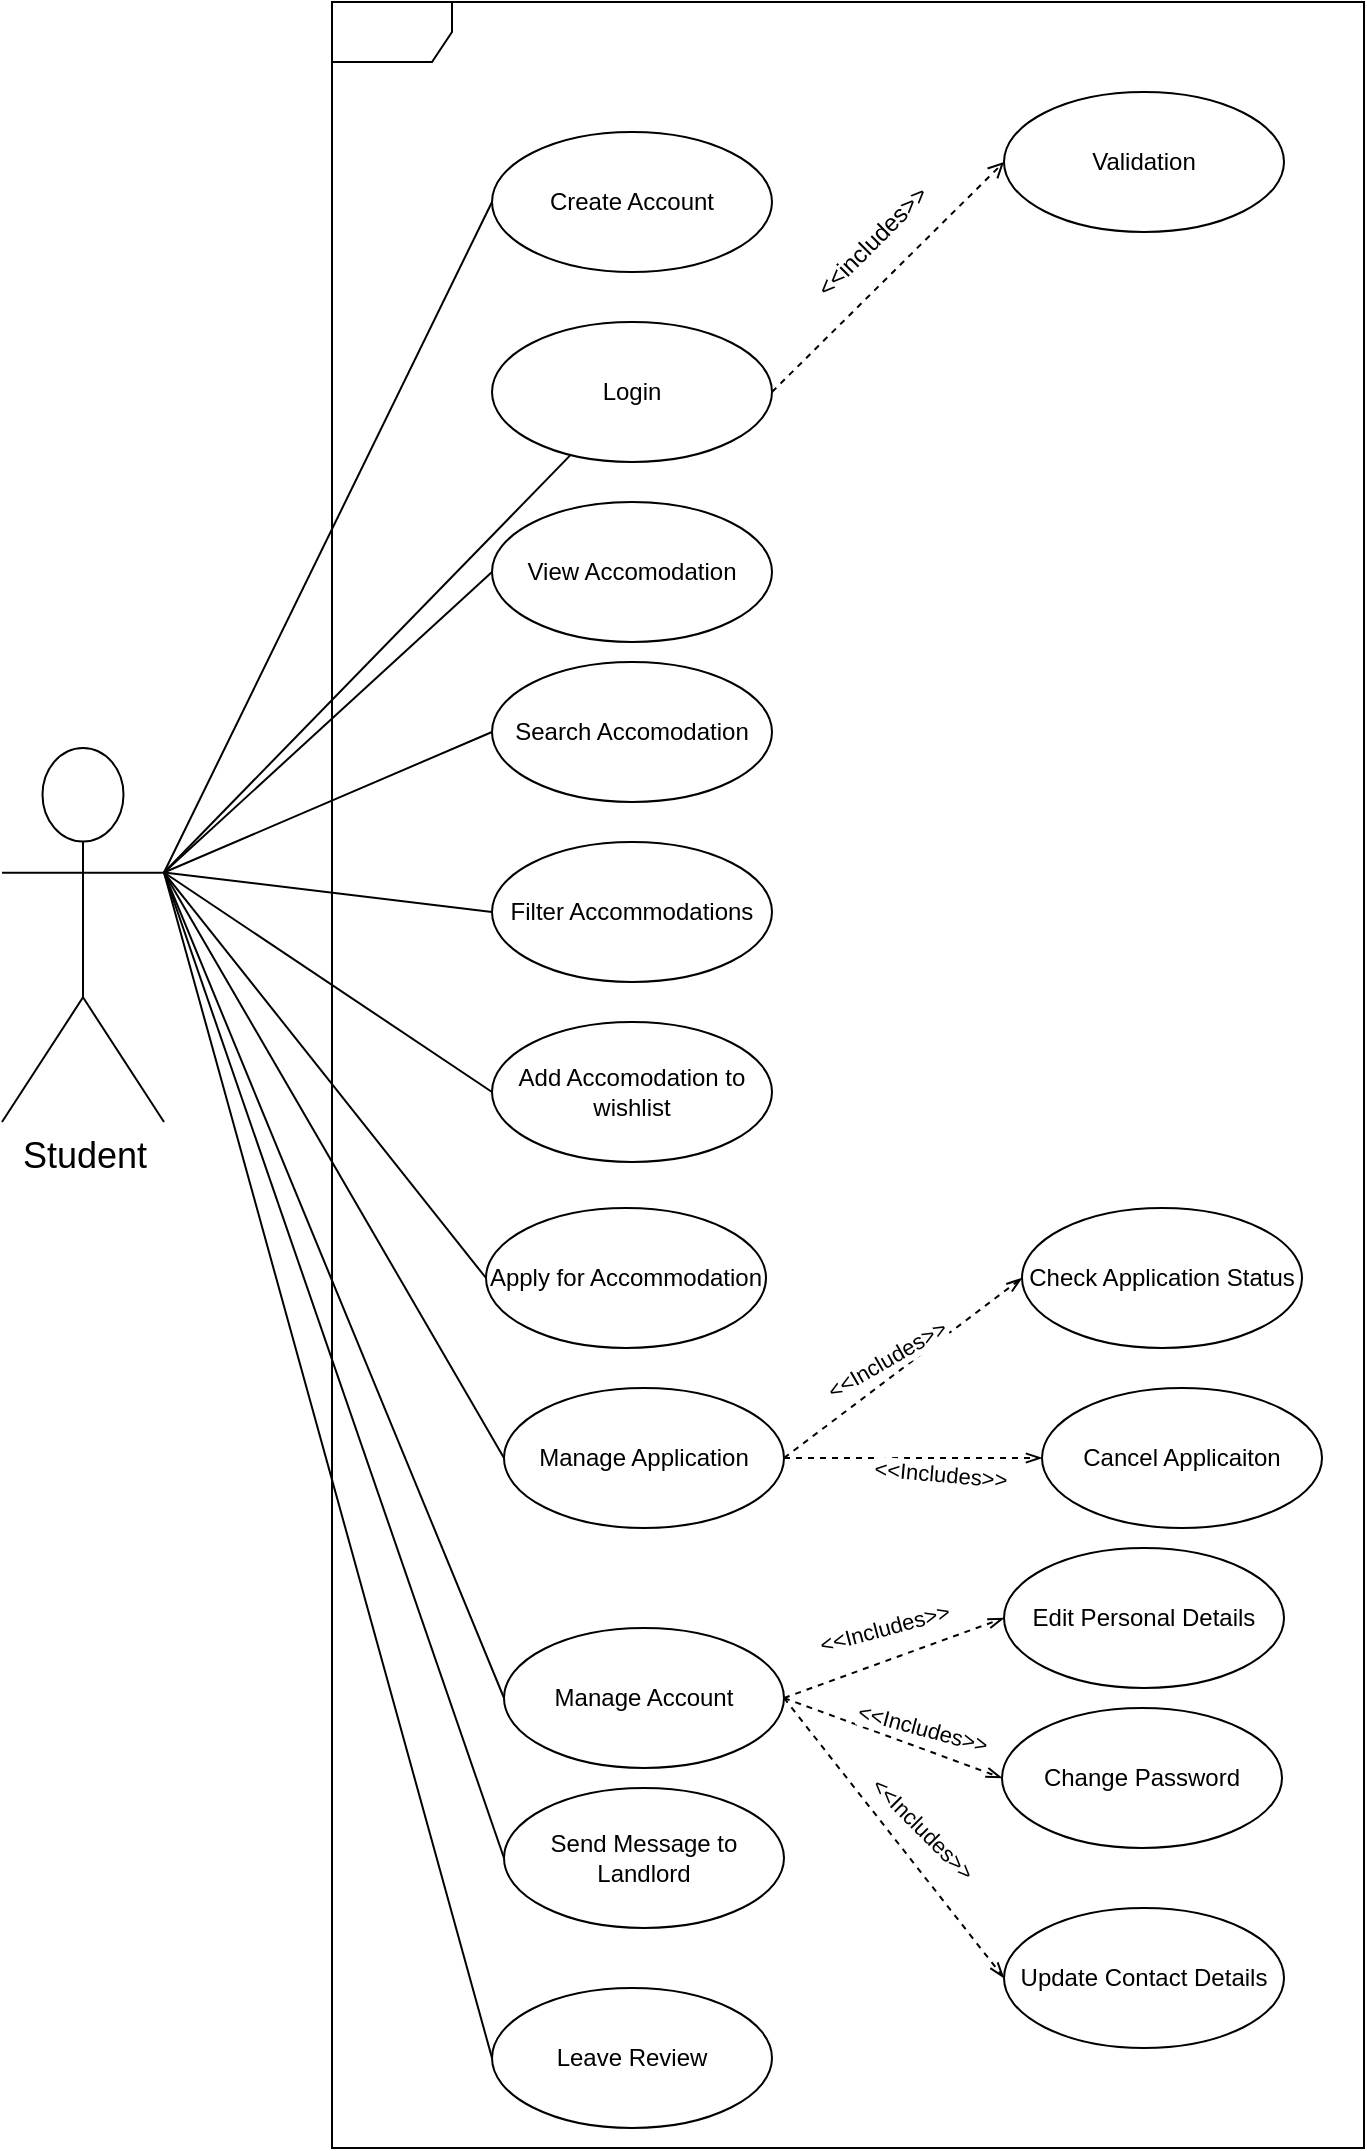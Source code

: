 <mxfile version="24.2.3" type="github">
  <diagram name="Page-1" id="rK-AMSusxKKNQ6RRBM9y">
    <mxGraphModel dx="2126" dy="812" grid="0" gridSize="10" guides="1" tooltips="1" connect="1" arrows="1" fold="1" page="1" pageScale="1" pageWidth="827" pageHeight="1169" math="0" shadow="0">
      <root>
        <mxCell id="0" />
        <mxCell id="1" parent="0" />
        <mxCell id="TJKod79dEkcCyeSPvRuY-4" style="rounded=0;orthogonalLoop=1;jettySize=auto;html=1;exitX=1;exitY=0.333;exitDx=0;exitDy=0;exitPerimeter=0;endArrow=none;endFill=0;" parent="1" source="FojOhy-D1rllTsTGri5z-2" target="TJKod79dEkcCyeSPvRuY-1" edge="1">
          <mxGeometry relative="1" as="geometry" />
        </mxCell>
        <mxCell id="TJKod79dEkcCyeSPvRuY-6" style="rounded=0;orthogonalLoop=1;jettySize=auto;html=1;exitX=1;exitY=0.333;exitDx=0;exitDy=0;exitPerimeter=0;entryX=0;entryY=0.5;entryDx=0;entryDy=0;endArrow=none;endFill=0;" parent="1" source="FojOhy-D1rllTsTGri5z-2" target="TJKod79dEkcCyeSPvRuY-2" edge="1">
          <mxGeometry relative="1" as="geometry" />
        </mxCell>
        <mxCell id="TJKod79dEkcCyeSPvRuY-9" style="rounded=0;orthogonalLoop=1;jettySize=auto;html=1;exitX=1;exitY=0.333;exitDx=0;exitDy=0;exitPerimeter=0;entryX=0;entryY=0.5;entryDx=0;entryDy=0;endArrow=none;endFill=0;" parent="1" source="FojOhy-D1rllTsTGri5z-2" target="TJKod79dEkcCyeSPvRuY-3" edge="1">
          <mxGeometry relative="1" as="geometry" />
        </mxCell>
        <mxCell id="TJKod79dEkcCyeSPvRuY-10" style="rounded=0;orthogonalLoop=1;jettySize=auto;html=1;exitX=1;exitY=0.333;exitDx=0;exitDy=0;exitPerimeter=0;entryX=0;entryY=0.5;entryDx=0;entryDy=0;endArrow=none;endFill=0;" parent="1" source="FojOhy-D1rllTsTGri5z-2" target="TJKod79dEkcCyeSPvRuY-7" edge="1">
          <mxGeometry relative="1" as="geometry" />
        </mxCell>
        <mxCell id="TJKod79dEkcCyeSPvRuY-11" style="rounded=0;orthogonalLoop=1;jettySize=auto;html=1;exitX=1;exitY=0.333;exitDx=0;exitDy=0;exitPerimeter=0;entryX=0;entryY=0.5;entryDx=0;entryDy=0;endArrow=none;endFill=0;" parent="1" source="FojOhy-D1rllTsTGri5z-2" target="TJKod79dEkcCyeSPvRuY-8" edge="1">
          <mxGeometry relative="1" as="geometry" />
        </mxCell>
        <mxCell id="TJKod79dEkcCyeSPvRuY-12" style="rounded=0;orthogonalLoop=1;jettySize=auto;html=1;exitX=1;exitY=0.333;exitDx=0;exitDy=0;exitPerimeter=0;entryX=0;entryY=0.5;entryDx=0;entryDy=0;endArrow=none;endFill=0;" parent="1" source="FojOhy-D1rllTsTGri5z-2" target="TJKod79dEkcCyeSPvRuY-13" edge="1">
          <mxGeometry relative="1" as="geometry" />
        </mxCell>
        <mxCell id="TJKod79dEkcCyeSPvRuY-15" style="rounded=0;orthogonalLoop=1;jettySize=auto;html=1;exitX=1;exitY=0.333;exitDx=0;exitDy=0;exitPerimeter=0;entryX=0;entryY=0.5;entryDx=0;entryDy=0;endArrow=none;endFill=0;" parent="1" source="FojOhy-D1rllTsTGri5z-2" target="TJKod79dEkcCyeSPvRuY-14" edge="1">
          <mxGeometry relative="1" as="geometry" />
        </mxCell>
        <mxCell id="TJKod79dEkcCyeSPvRuY-33" style="rounded=0;orthogonalLoop=1;jettySize=auto;html=1;exitX=1;exitY=0.333;exitDx=0;exitDy=0;exitPerimeter=0;entryX=0;entryY=0.5;entryDx=0;entryDy=0;endArrow=none;endFill=0;" parent="1" source="FojOhy-D1rllTsTGri5z-2" target="TJKod79dEkcCyeSPvRuY-23" edge="1">
          <mxGeometry relative="1" as="geometry" />
        </mxCell>
        <mxCell id="TJKod79dEkcCyeSPvRuY-34" style="rounded=0;orthogonalLoop=1;jettySize=auto;html=1;exitX=1;exitY=0.333;exitDx=0;exitDy=0;exitPerimeter=0;entryX=0;entryY=0.5;entryDx=0;entryDy=0;endArrow=none;endFill=0;" parent="1" source="FojOhy-D1rllTsTGri5z-2" target="TJKod79dEkcCyeSPvRuY-22" edge="1">
          <mxGeometry relative="1" as="geometry" />
        </mxCell>
        <mxCell id="TJKod79dEkcCyeSPvRuY-36" style="rounded=0;orthogonalLoop=1;jettySize=auto;html=1;exitX=1;exitY=0.333;exitDx=0;exitDy=0;exitPerimeter=0;entryX=0;entryY=0.5;entryDx=0;entryDy=0;endArrow=none;endFill=0;" parent="1" source="FojOhy-D1rllTsTGri5z-2" target="TJKod79dEkcCyeSPvRuY-35" edge="1">
          <mxGeometry relative="1" as="geometry" />
        </mxCell>
        <mxCell id="FojOhy-D1rllTsTGri5z-2" value="&lt;font style=&quot;font-size: 18px;&quot;&gt;Student&lt;/font&gt;" style="shape=umlActor;verticalLabelPosition=bottom;verticalAlign=top;html=1;" parent="1" vertex="1">
          <mxGeometry x="50" y="440" width="81" height="187" as="geometry" />
        </mxCell>
        <mxCell id="FojOhy-D1rllTsTGri5z-4" value="" style="shape=umlFrame;whiteSpace=wrap;html=1;pointerEvents=0;" parent="1" vertex="1">
          <mxGeometry x="215" y="67" width="516" height="1073" as="geometry" />
        </mxCell>
        <mxCell id="FojOhy-D1rllTsTGri5z-8" style="rounded=0;orthogonalLoop=1;jettySize=auto;html=1;exitX=1;exitY=0.5;exitDx=0;exitDy=0;entryX=0;entryY=0.5;entryDx=0;entryDy=0;endArrow=open;endFill=0;dashed=1;" parent="1" source="TJKod79dEkcCyeSPvRuY-1" target="FojOhy-D1rllTsTGri5z-7" edge="1">
          <mxGeometry relative="1" as="geometry" />
        </mxCell>
        <mxCell id="FojOhy-D1rllTsTGri5z-5" value="Create Account" style="ellipse;whiteSpace=wrap;html=1;" parent="1" vertex="1">
          <mxGeometry x="295" y="132" width="140" height="70" as="geometry" />
        </mxCell>
        <mxCell id="FojOhy-D1rllTsTGri5z-6" style="rounded=0;orthogonalLoop=1;jettySize=auto;html=1;exitX=1;exitY=0.333;exitDx=0;exitDy=0;exitPerimeter=0;entryX=0;entryY=0.5;entryDx=0;entryDy=0;endArrow=none;endFill=0;" parent="1" source="FojOhy-D1rllTsTGri5z-2" target="FojOhy-D1rllTsTGri5z-5" edge="1">
          <mxGeometry relative="1" as="geometry" />
        </mxCell>
        <mxCell id="FojOhy-D1rllTsTGri5z-7" value="Validation" style="ellipse;whiteSpace=wrap;html=1;" parent="1" vertex="1">
          <mxGeometry x="551" y="112" width="140" height="70" as="geometry" />
        </mxCell>
        <mxCell id="FojOhy-D1rllTsTGri5z-9" value="&amp;lt;&amp;lt;includes&amp;gt;&amp;gt;" style="text;html=1;align=center;verticalAlign=middle;resizable=0;points=[];autosize=1;strokeColor=none;fillColor=none;rotation=-45;" parent="1" vertex="1">
          <mxGeometry x="435" y="172" width="100" height="30" as="geometry" />
        </mxCell>
        <mxCell id="TJKod79dEkcCyeSPvRuY-1" value="Login" style="ellipse;whiteSpace=wrap;html=1;" parent="1" vertex="1">
          <mxGeometry x="295" y="227" width="140" height="70" as="geometry" />
        </mxCell>
        <mxCell id="TJKod79dEkcCyeSPvRuY-2" value="View Accomodation" style="ellipse;whiteSpace=wrap;html=1;" parent="1" vertex="1">
          <mxGeometry x="295" y="317" width="140" height="70" as="geometry" />
        </mxCell>
        <mxCell id="TJKod79dEkcCyeSPvRuY-3" value="Search Accomodation" style="ellipse;whiteSpace=wrap;html=1;" parent="1" vertex="1">
          <mxGeometry x="295" y="397" width="140" height="70" as="geometry" />
        </mxCell>
        <mxCell id="TJKod79dEkcCyeSPvRuY-7" value="Filter Accommodations" style="ellipse;whiteSpace=wrap;html=1;" parent="1" vertex="1">
          <mxGeometry x="295" y="487" width="140" height="70" as="geometry" />
        </mxCell>
        <mxCell id="TJKod79dEkcCyeSPvRuY-8" value="Add Accomodation to wishlist" style="ellipse;whiteSpace=wrap;html=1;" parent="1" vertex="1">
          <mxGeometry x="295" y="577" width="140" height="70" as="geometry" />
        </mxCell>
        <mxCell id="TJKod79dEkcCyeSPvRuY-18" style="rounded=0;orthogonalLoop=1;jettySize=auto;html=1;exitX=1;exitY=0.5;exitDx=0;exitDy=0;entryX=0;entryY=0.5;entryDx=0;entryDy=0;endArrow=openThin;endFill=0;dashed=1;" parent="1" source="TJKod79dEkcCyeSPvRuY-13" target="TJKod79dEkcCyeSPvRuY-16" edge="1">
          <mxGeometry relative="1" as="geometry" />
        </mxCell>
        <mxCell id="TJKod79dEkcCyeSPvRuY-20" value="&amp;lt;&amp;lt;Includes&amp;gt;&amp;gt;" style="edgeLabel;html=1;align=center;verticalAlign=middle;resizable=0;points=[];rotation=-30;" parent="TJKod79dEkcCyeSPvRuY-18" vertex="1" connectable="0">
          <mxGeometry x="-0.064" y="9" relative="1" as="geometry">
            <mxPoint as="offset" />
          </mxGeometry>
        </mxCell>
        <mxCell id="TJKod79dEkcCyeSPvRuY-13" value="Manage Application" style="ellipse;whiteSpace=wrap;html=1;" parent="1" vertex="1">
          <mxGeometry x="301" y="760" width="140" height="70" as="geometry" />
        </mxCell>
        <mxCell id="TJKod79dEkcCyeSPvRuY-14" value="Apply for Accommodation" style="ellipse;whiteSpace=wrap;html=1;" parent="1" vertex="1">
          <mxGeometry x="292" y="670" width="140" height="70" as="geometry" />
        </mxCell>
        <mxCell id="TJKod79dEkcCyeSPvRuY-16" value="Check Application Status" style="ellipse;whiteSpace=wrap;html=1;" parent="1" vertex="1">
          <mxGeometry x="560" y="670" width="140" height="70" as="geometry" />
        </mxCell>
        <mxCell id="TJKod79dEkcCyeSPvRuY-17" value="Cancel Applicaiton" style="ellipse;whiteSpace=wrap;html=1;" parent="1" vertex="1">
          <mxGeometry x="570" y="760" width="140" height="70" as="geometry" />
        </mxCell>
        <mxCell id="TJKod79dEkcCyeSPvRuY-19" style="rounded=0;orthogonalLoop=1;jettySize=auto;html=1;exitX=1;exitY=0.5;exitDx=0;exitDy=0;entryX=0;entryY=0.5;entryDx=0;entryDy=0;endArrow=openThin;endFill=0;dashed=1;" parent="1" source="TJKod79dEkcCyeSPvRuY-13" target="TJKod79dEkcCyeSPvRuY-17" edge="1">
          <mxGeometry relative="1" as="geometry">
            <mxPoint x="445" y="702" as="sourcePoint" />
            <mxPoint x="540" y="630" as="targetPoint" />
          </mxGeometry>
        </mxCell>
        <mxCell id="TJKod79dEkcCyeSPvRuY-21" value="&amp;lt;&amp;lt;Includes&amp;gt;&amp;gt;" style="edgeLabel;html=1;align=center;verticalAlign=middle;resizable=0;points=[];rotation=5;" parent="1" vertex="1" connectable="0">
          <mxGeometry x="510.002" y="794.995" as="geometry">
            <mxPoint x="9.091" y="6.882" as="offset" />
          </mxGeometry>
        </mxCell>
        <mxCell id="TJKod79dEkcCyeSPvRuY-22" value="Leave Review" style="ellipse;whiteSpace=wrap;html=1;" parent="1" vertex="1">
          <mxGeometry x="295" y="1060" width="140" height="70" as="geometry" />
        </mxCell>
        <mxCell id="TJKod79dEkcCyeSPvRuY-27" style="rounded=0;orthogonalLoop=1;jettySize=auto;html=1;exitX=1;exitY=0.5;exitDx=0;exitDy=0;entryX=0;entryY=0.5;entryDx=0;entryDy=0;dashed=1;endArrow=openThin;endFill=0;" parent="1" source="TJKod79dEkcCyeSPvRuY-23" target="TJKod79dEkcCyeSPvRuY-24" edge="1">
          <mxGeometry relative="1" as="geometry" />
        </mxCell>
        <mxCell id="TJKod79dEkcCyeSPvRuY-29" style="rounded=0;orthogonalLoop=1;jettySize=auto;html=1;exitX=1;exitY=0.5;exitDx=0;exitDy=0;entryX=0;entryY=0.5;entryDx=0;entryDy=0;endArrow=openThin;endFill=0;dashed=1;" parent="1" source="TJKod79dEkcCyeSPvRuY-23" target="TJKod79dEkcCyeSPvRuY-25" edge="1">
          <mxGeometry relative="1" as="geometry" />
        </mxCell>
        <mxCell id="TJKod79dEkcCyeSPvRuY-31" style="rounded=0;orthogonalLoop=1;jettySize=auto;html=1;exitX=1;exitY=0.5;exitDx=0;exitDy=0;entryX=0;entryY=0.5;entryDx=0;entryDy=0;dashed=1;endArrow=openThin;endFill=0;" parent="1" source="TJKod79dEkcCyeSPvRuY-23" target="TJKod79dEkcCyeSPvRuY-26" edge="1">
          <mxGeometry relative="1" as="geometry" />
        </mxCell>
        <mxCell id="TJKod79dEkcCyeSPvRuY-23" value="Manage Account" style="ellipse;whiteSpace=wrap;html=1;" parent="1" vertex="1">
          <mxGeometry x="301" y="880" width="140" height="70" as="geometry" />
        </mxCell>
        <mxCell id="TJKod79dEkcCyeSPvRuY-24" value="Edit Personal Details" style="ellipse;whiteSpace=wrap;html=1;" parent="1" vertex="1">
          <mxGeometry x="551" y="840" width="140" height="70" as="geometry" />
        </mxCell>
        <mxCell id="TJKod79dEkcCyeSPvRuY-25" value="Change Password" style="ellipse;whiteSpace=wrap;html=1;" parent="1" vertex="1">
          <mxGeometry x="550" y="920" width="140" height="70" as="geometry" />
        </mxCell>
        <mxCell id="TJKod79dEkcCyeSPvRuY-26" value="Update Contact Details" style="ellipse;whiteSpace=wrap;html=1;" parent="1" vertex="1">
          <mxGeometry x="551" y="1020" width="140" height="70" as="geometry" />
        </mxCell>
        <mxCell id="TJKod79dEkcCyeSPvRuY-28" value="&amp;lt;&amp;lt;Includes&amp;gt;&amp;gt;" style="edgeLabel;html=1;align=center;verticalAlign=middle;resizable=0;points=[];rotation=-15;" parent="1" vertex="1" connectable="0">
          <mxGeometry x="491.002" y="879.997" as="geometry" />
        </mxCell>
        <mxCell id="TJKod79dEkcCyeSPvRuY-30" value="&amp;lt;&amp;lt;Includes&amp;gt;&amp;gt;" style="edgeLabel;html=1;align=center;verticalAlign=middle;resizable=0;points=[];rotation=15;" parent="1" vertex="1" connectable="0">
          <mxGeometry x="510.002" y="929.997" as="geometry" />
        </mxCell>
        <mxCell id="TJKod79dEkcCyeSPvRuY-32" value="&amp;lt;&amp;lt;Includes&amp;gt;&amp;gt;" style="edgeLabel;html=1;align=center;verticalAlign=middle;resizable=0;points=[];rotation=45;" parent="1" vertex="1" connectable="0">
          <mxGeometry x="510.002" y="979.997" as="geometry" />
        </mxCell>
        <mxCell id="TJKod79dEkcCyeSPvRuY-35" value="Send Message to Landlord" style="ellipse;whiteSpace=wrap;html=1;" parent="1" vertex="1">
          <mxGeometry x="301" y="960" width="140" height="70" as="geometry" />
        </mxCell>
      </root>
    </mxGraphModel>
  </diagram>
</mxfile>
